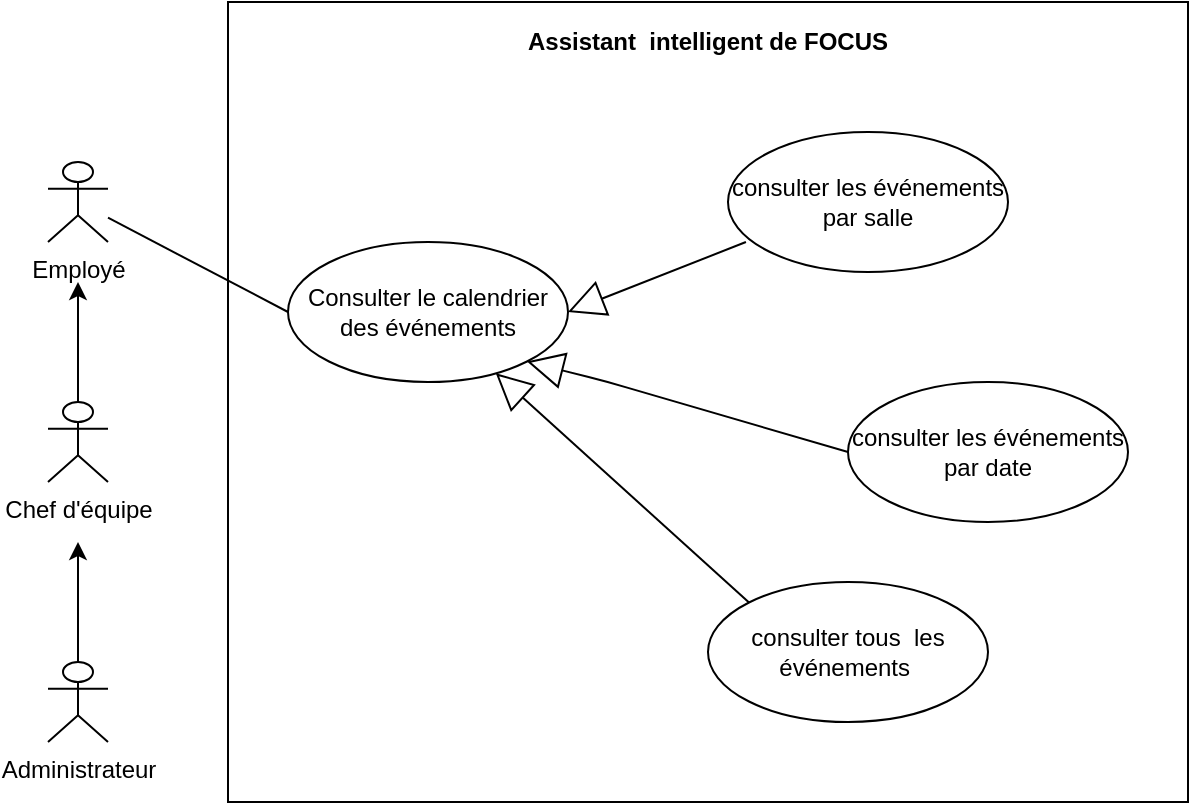 <mxfile version="13.6.4" type="github">
  <diagram id="cYVvpgwx1CjJYt_Z6xen" name="Page-1">
    <mxGraphModel dx="868" dy="401" grid="1" gridSize="10" guides="1" tooltips="1" connect="1" arrows="1" fold="1" page="1" pageScale="1" pageWidth="1700" pageHeight="1100" math="0" shadow="0">
      <root>
        <mxCell id="0" />
        <mxCell id="1" parent="0" />
        <mxCell id="N04K_vKP6gg5eWqp78a7-2" value="Employé" style="shape=umlActor;verticalLabelPosition=bottom;verticalAlign=top;html=1;outlineConnect=0;" vertex="1" parent="1">
          <mxGeometry x="70" y="120" width="30" height="40" as="geometry" />
        </mxCell>
        <mxCell id="N04K_vKP6gg5eWqp78a7-5" style="edgeStyle=orthogonalEdgeStyle;rounded=0;orthogonalLoop=1;jettySize=auto;html=1;" edge="1" parent="1" source="N04K_vKP6gg5eWqp78a7-3">
          <mxGeometry relative="1" as="geometry">
            <mxPoint x="85" y="180" as="targetPoint" />
          </mxGeometry>
        </mxCell>
        <mxCell id="N04K_vKP6gg5eWqp78a7-3" value="Chef d&#39;équipe" style="shape=umlActor;verticalLabelPosition=bottom;verticalAlign=top;html=1;" vertex="1" parent="1">
          <mxGeometry x="70" y="240" width="30" height="40" as="geometry" />
        </mxCell>
        <mxCell id="N04K_vKP6gg5eWqp78a7-7" style="edgeStyle=orthogonalEdgeStyle;rounded=0;orthogonalLoop=1;jettySize=auto;html=1;" edge="1" parent="1" source="N04K_vKP6gg5eWqp78a7-6">
          <mxGeometry relative="1" as="geometry">
            <mxPoint x="85" y="310" as="targetPoint" />
          </mxGeometry>
        </mxCell>
        <mxCell id="N04K_vKP6gg5eWqp78a7-6" value="Administrateur" style="shape=umlActor;verticalLabelPosition=bottom;verticalAlign=top;html=1;" vertex="1" parent="1">
          <mxGeometry x="70" y="370" width="30" height="40" as="geometry" />
        </mxCell>
        <mxCell id="N04K_vKP6gg5eWqp78a7-9" value="" style="rounded=0;whiteSpace=wrap;html=1;" vertex="1" parent="1">
          <mxGeometry x="160" y="40" width="480" height="400" as="geometry" />
        </mxCell>
        <mxCell id="N04K_vKP6gg5eWqp78a7-10" value="&lt;b&gt;Assistant&amp;nbsp; intelligent de FOCUS&lt;/b&gt;" style="text;html=1;strokeColor=none;fillColor=none;align=center;verticalAlign=middle;whiteSpace=wrap;rounded=0;" vertex="1" parent="1">
          <mxGeometry x="295" y="50" width="210" height="20" as="geometry" />
        </mxCell>
        <mxCell id="N04K_vKP6gg5eWqp78a7-11" value="Consulter le calendrier des événements" style="ellipse;whiteSpace=wrap;html=1;" vertex="1" parent="1">
          <mxGeometry x="190" y="160" width="140" height="70" as="geometry" />
        </mxCell>
        <mxCell id="N04K_vKP6gg5eWqp78a7-12" value="consulter les événements par date" style="ellipse;whiteSpace=wrap;html=1;" vertex="1" parent="1">
          <mxGeometry x="470" y="230" width="140" height="70" as="geometry" />
        </mxCell>
        <mxCell id="N04K_vKP6gg5eWqp78a7-13" value="consulter tous&amp;nbsp; les événements&amp;nbsp;" style="ellipse;whiteSpace=wrap;html=1;" vertex="1" parent="1">
          <mxGeometry x="400" y="330" width="140" height="70" as="geometry" />
        </mxCell>
        <mxCell id="N04K_vKP6gg5eWqp78a7-14" value="consulter les événements par salle" style="ellipse;whiteSpace=wrap;html=1;" vertex="1" parent="1">
          <mxGeometry x="410" y="105" width="140" height="70" as="geometry" />
        </mxCell>
        <mxCell id="N04K_vKP6gg5eWqp78a7-19" value="" style="endArrow=block;endSize=16;endFill=0;html=1;exitX=0;exitY=0.5;exitDx=0;exitDy=0;entryX=1;entryY=1;entryDx=0;entryDy=0;" edge="1" parent="1" source="N04K_vKP6gg5eWqp78a7-12" target="N04K_vKP6gg5eWqp78a7-11">
          <mxGeometry width="160" relative="1" as="geometry">
            <mxPoint x="360" y="230" as="sourcePoint" />
            <mxPoint x="329" y="220" as="targetPoint" />
            <Array as="points">
              <mxPoint x="350" y="230" />
            </Array>
          </mxGeometry>
        </mxCell>
        <mxCell id="N04K_vKP6gg5eWqp78a7-20" value="" style="endArrow=block;endSize=16;endFill=0;html=1;exitX=0;exitY=0;exitDx=0;exitDy=0;" edge="1" parent="1" source="N04K_vKP6gg5eWqp78a7-13" target="N04K_vKP6gg5eWqp78a7-11">
          <mxGeometry width="160" relative="1" as="geometry">
            <mxPoint x="360" y="320" as="sourcePoint" />
            <mxPoint x="520" y="320" as="targetPoint" />
          </mxGeometry>
        </mxCell>
        <mxCell id="N04K_vKP6gg5eWqp78a7-24" value="" style="endArrow=block;endSize=16;endFill=0;html=1;exitX=0.064;exitY=0.786;exitDx=0;exitDy=0;exitPerimeter=0;entryX=1;entryY=0.5;entryDx=0;entryDy=0;" edge="1" parent="1" source="N04K_vKP6gg5eWqp78a7-14" target="N04K_vKP6gg5eWqp78a7-11">
          <mxGeometry width="160" relative="1" as="geometry">
            <mxPoint x="360" y="320" as="sourcePoint" />
            <mxPoint x="520" y="320" as="targetPoint" />
          </mxGeometry>
        </mxCell>
        <mxCell id="N04K_vKP6gg5eWqp78a7-27" value="" style="endArrow=none;html=1;exitX=0;exitY=0.5;exitDx=0;exitDy=0;" edge="1" parent="1" source="N04K_vKP6gg5eWqp78a7-11" target="N04K_vKP6gg5eWqp78a7-2">
          <mxGeometry width="50" height="50" relative="1" as="geometry">
            <mxPoint x="410" y="320" as="sourcePoint" />
            <mxPoint x="460" y="270" as="targetPoint" />
          </mxGeometry>
        </mxCell>
      </root>
    </mxGraphModel>
  </diagram>
</mxfile>
